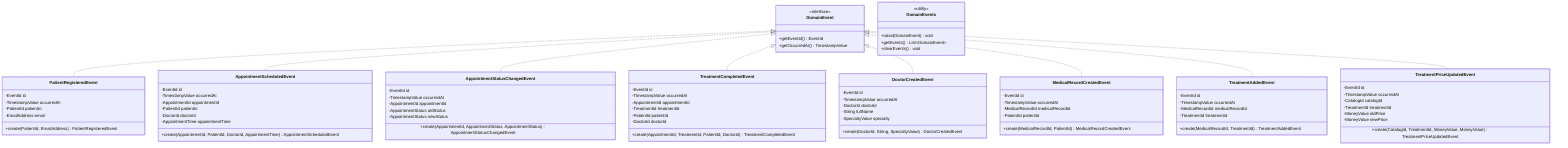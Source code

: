 classDiagram
    class DomainEvent {
        <<interface>>
        +getEventId() EventId
        +getOccurredAt() TimestampValue
    }
    
    class PatientRegisteredEvent {
        -EventId id
        -TimestampValue occurredAt
        -PatientId patientId
        -EmailAddress email
        +create(PatientId, EmailAddress) PatientRegisteredEvent
    }
    
    class AppointmentScheduledEvent {
        -EventId id
        -TimestampValue occurredAt
        -AppointmentId appointmentId
        -PatientId patientId
        -DoctorId doctorId
        -AppointmentTime appointmentTime
        +create(AppointmentId, PatientId, DoctorId, AppointmentTime) AppointmentScheduledEvent
    }
    
    class AppointmentStatusChangedEvent {
        -EventId id
        -TimestampValue occurredAt
        -AppointmentId appointmentId
        -AppointmentStatus oldStatus
        -AppointmentStatus newStatus
        +create(AppointmentId, AppointmentStatus, AppointmentStatus) AppointmentStatusChangedEvent
    }
    
    class TreatmentCompletedEvent {
        -EventId id
        -TimestampValue occurredAt
        -AppointmentId appointmentId
        -TreatmentId treatmentId
        -PatientId patientId
        -DoctorId doctorId
        +create(AppointmentId, TreatmentId, PatientId, DoctorId) TreatmentCompletedEvent
    }
    
    class DoctorCreatedEvent {
        -EventId id
        -TimestampValue occurredAt
        -DoctorId doctorId
        -String fullName
        -SpecialtyValue specialty
        +create(DoctorId, String, SpecialtyValue) DoctorCreatedEvent
    }
    
    class MedicalRecordCreatedEvent {
        -EventId id
        -TimestampValue occurredAt
        -MedicalRecordId medicalRecordId
        -PatientId patientId
        +create(MedicalRecordId, PatientId) MedicalRecordCreatedEvent
    }
    
    class TreatmentAddedEvent {
        -EventId id
        -TimestampValue occurredAt
        -MedicalRecordId medicalRecordId
        -TreatmentId treatmentId
        +create(MedicalRecordId, TreatmentId) TreatmentAddedEvent
    }
    
    class TreatmentPriceUpdatedEvent {
        -EventId id
        -TimestampValue occurredAt
        -CatalogId catalogId
        -TreatmentId treatmentId
        -MoneyValue oldPrice
        -MoneyValue newPrice
        +create(CatalogId, TreatmentId, MoneyValue, MoneyValue) TreatmentPriceUpdatedEvent
    }
    
    class DomainEvents {
        <<utility>>
        +raise(DomainEvent) void
        +getEvents() List~DomainEvent~
        +clearEvents() void
    }
    
    DomainEvent <|.. PatientRegisteredEvent
    DomainEvent <|.. AppointmentScheduledEvent
    DomainEvent <|.. AppointmentStatusChangedEvent
    DomainEvent <|.. TreatmentCompletedEvent
    DomainEvent <|.. DoctorCreatedEvent
    DomainEvent <|.. MedicalRecordCreatedEvent
    DomainEvent <|.. TreatmentAddedEvent
    DomainEvent <|.. TreatmentPriceUpdatedEvent
